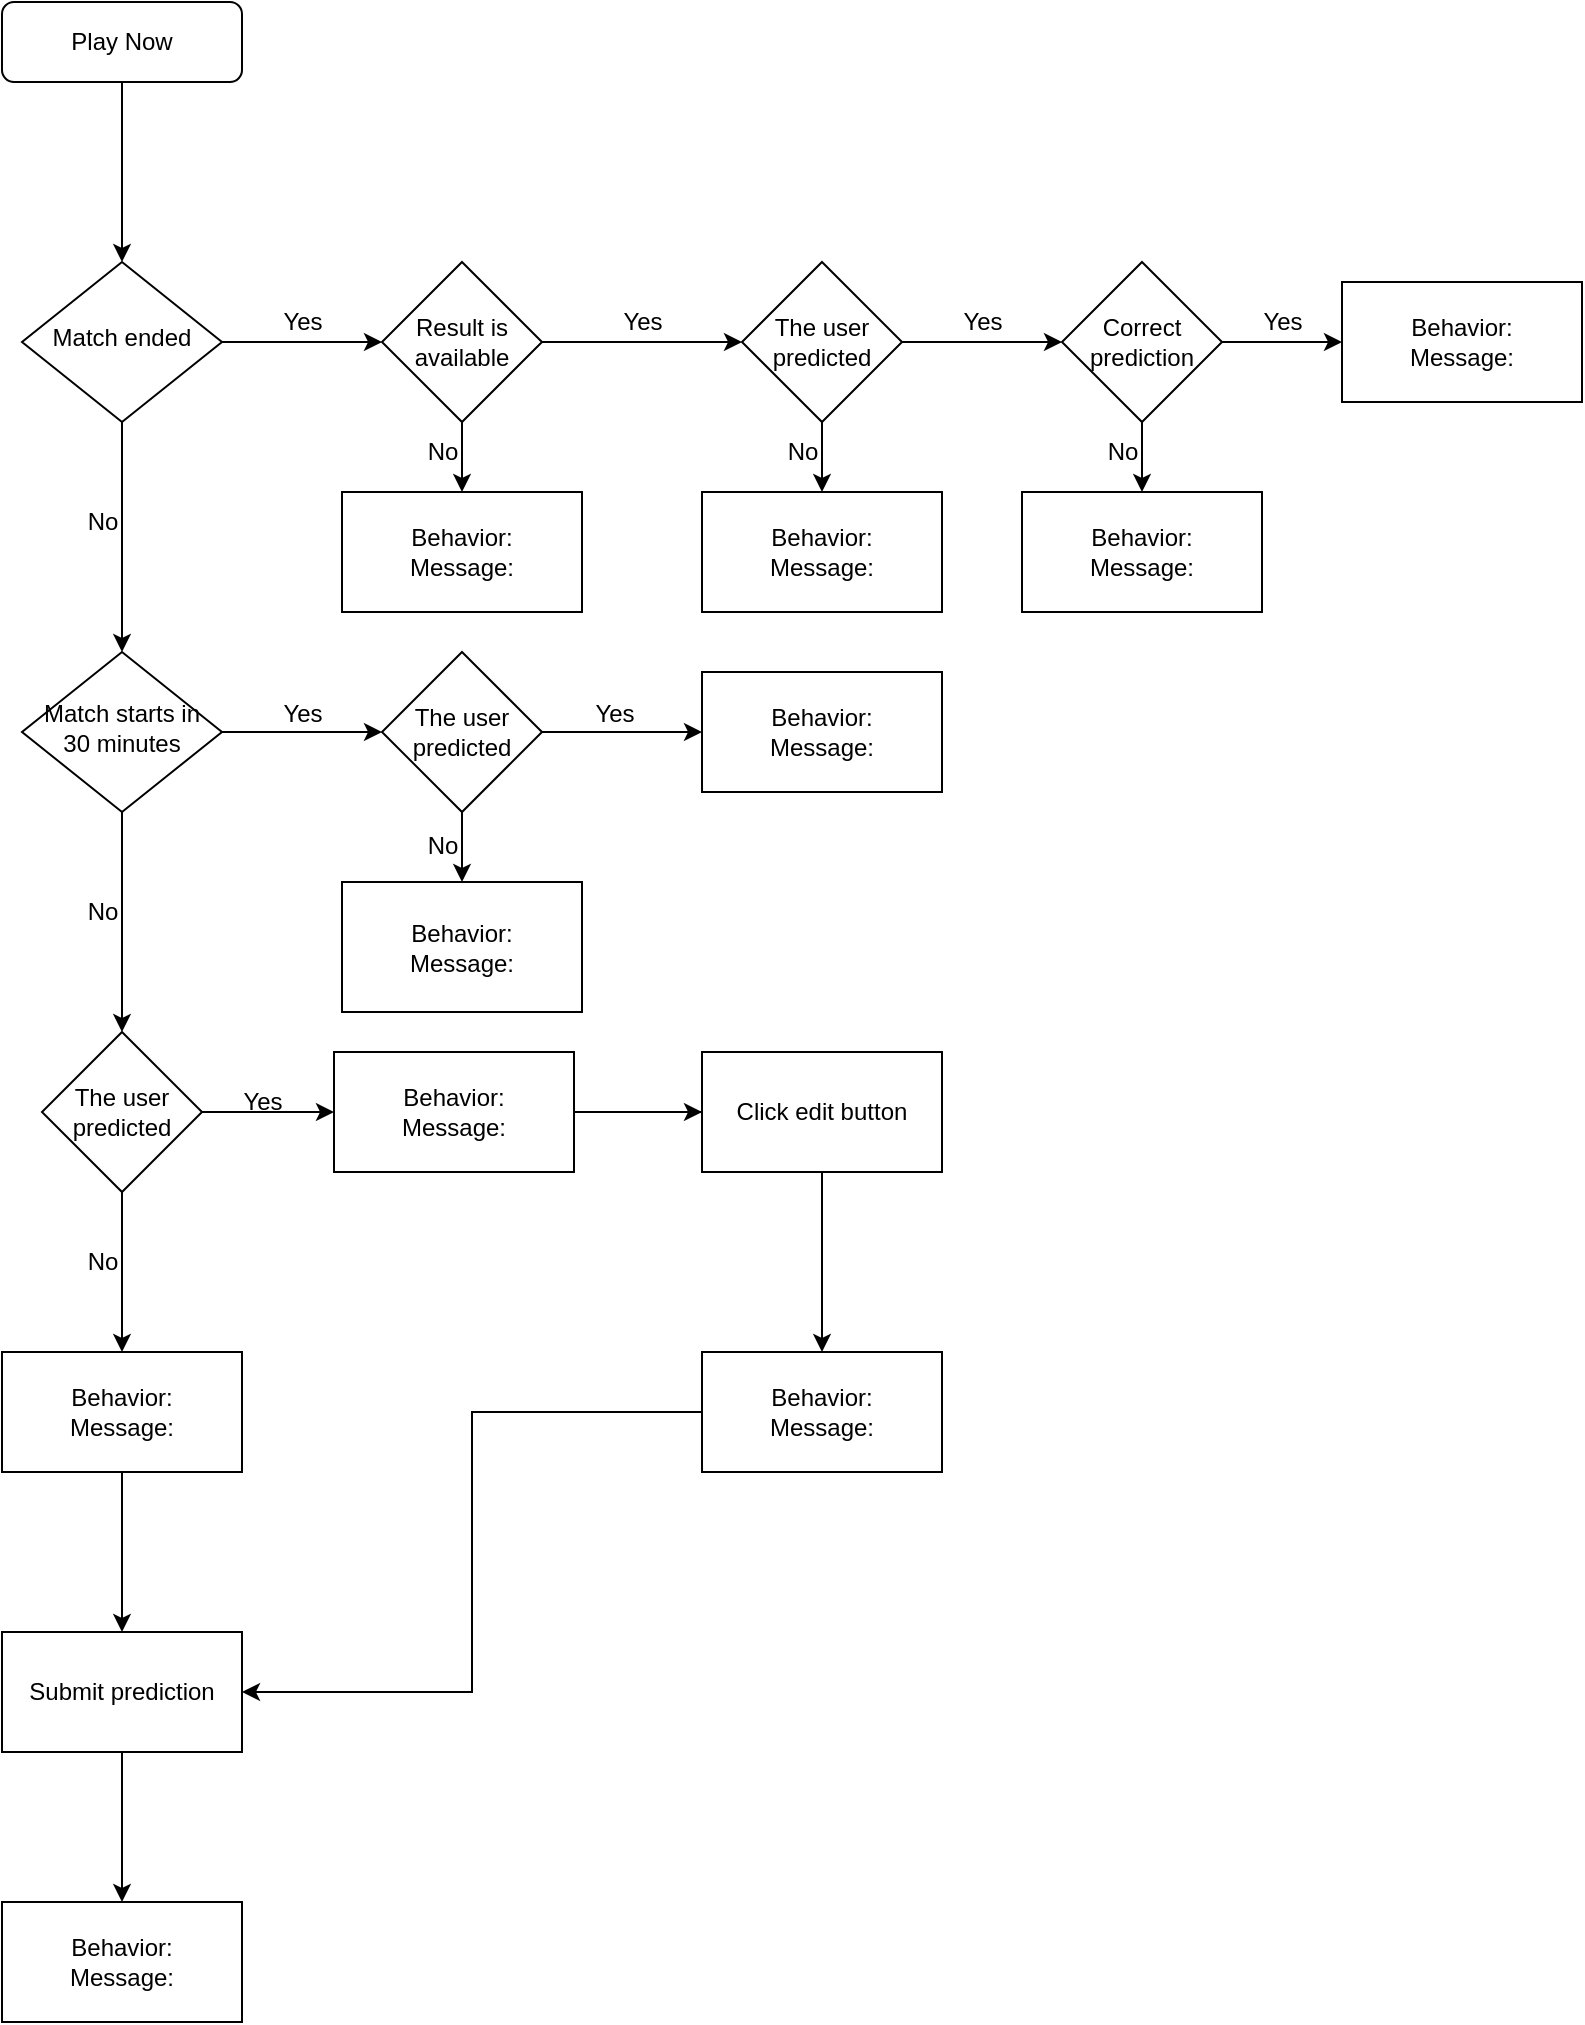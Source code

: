 <mxfile version="20.4.0" type="github">
  <diagram id="C5RBs43oDa-KdzZeNtuy" name="Page-1">
    <mxGraphModel dx="742" dy="499" grid="1" gridSize="10" guides="1" tooltips="1" connect="1" arrows="1" fold="1" page="1" pageScale="1" pageWidth="827" pageHeight="1169" math="0" shadow="0">
      <root>
        <mxCell id="WIyWlLk6GJQsqaUBKTNV-0" />
        <mxCell id="WIyWlLk6GJQsqaUBKTNV-1" parent="WIyWlLk6GJQsqaUBKTNV-0" />
        <mxCell id="KTdyoz5PvURL2kulKBjL-37" value="" style="edgeStyle=orthogonalEdgeStyle;rounded=0;orthogonalLoop=1;jettySize=auto;html=1;" edge="1" parent="WIyWlLk6GJQsqaUBKTNV-1" source="WIyWlLk6GJQsqaUBKTNV-3" target="WIyWlLk6GJQsqaUBKTNV-6">
          <mxGeometry relative="1" as="geometry" />
        </mxCell>
        <mxCell id="WIyWlLk6GJQsqaUBKTNV-3" value="Play Now" style="rounded=1;whiteSpace=wrap;html=1;fontSize=12;glass=0;strokeWidth=1;shadow=0;" parent="WIyWlLk6GJQsqaUBKTNV-1" vertex="1">
          <mxGeometry x="160" y="80" width="120" height="40" as="geometry" />
        </mxCell>
        <mxCell id="KTdyoz5PvURL2kulKBjL-28" value="" style="edgeStyle=orthogonalEdgeStyle;rounded=0;orthogonalLoop=1;jettySize=auto;html=1;" edge="1" parent="WIyWlLk6GJQsqaUBKTNV-1" source="WIyWlLk6GJQsqaUBKTNV-6" target="KTdyoz5PvURL2kulKBjL-2">
          <mxGeometry relative="1" as="geometry" />
        </mxCell>
        <mxCell id="KTdyoz5PvURL2kulKBjL-38" value="" style="edgeStyle=orthogonalEdgeStyle;rounded=0;orthogonalLoop=1;jettySize=auto;html=1;" edge="1" parent="WIyWlLk6GJQsqaUBKTNV-1" source="WIyWlLk6GJQsqaUBKTNV-6" target="WIyWlLk6GJQsqaUBKTNV-10">
          <mxGeometry relative="1" as="geometry" />
        </mxCell>
        <mxCell id="WIyWlLk6GJQsqaUBKTNV-6" value="Match ended" style="rhombus;whiteSpace=wrap;html=1;shadow=0;fontFamily=Helvetica;fontSize=12;align=center;strokeWidth=1;spacing=6;spacingTop=-4;" parent="WIyWlLk6GJQsqaUBKTNV-1" vertex="1">
          <mxGeometry x="170" y="210" width="100" height="80" as="geometry" />
        </mxCell>
        <mxCell id="KTdyoz5PvURL2kulKBjL-40" value="" style="edgeStyle=orthogonalEdgeStyle;rounded=0;orthogonalLoop=1;jettySize=auto;html=1;" edge="1" parent="WIyWlLk6GJQsqaUBKTNV-1" source="WIyWlLk6GJQsqaUBKTNV-10" target="KTdyoz5PvURL2kulKBjL-36">
          <mxGeometry relative="1" as="geometry" />
        </mxCell>
        <mxCell id="KTdyoz5PvURL2kulKBjL-42" value="" style="edgeStyle=orthogonalEdgeStyle;rounded=0;orthogonalLoop=1;jettySize=auto;html=1;" edge="1" parent="WIyWlLk6GJQsqaUBKTNV-1" source="WIyWlLk6GJQsqaUBKTNV-10" target="KTdyoz5PvURL2kulKBjL-27">
          <mxGeometry relative="1" as="geometry" />
        </mxCell>
        <mxCell id="WIyWlLk6GJQsqaUBKTNV-10" value="Match starts in 30 minutes" style="rhombus;whiteSpace=wrap;html=1;shadow=0;fontFamily=Helvetica;fontSize=12;align=center;strokeWidth=1;spacing=6;spacingTop=-4;" parent="WIyWlLk6GJQsqaUBKTNV-1" vertex="1">
          <mxGeometry x="170" y="405" width="100" height="80" as="geometry" />
        </mxCell>
        <mxCell id="KTdyoz5PvURL2kulKBjL-5" value="" style="edgeStyle=orthogonalEdgeStyle;rounded=0;orthogonalLoop=1;jettySize=auto;html=1;entryX=0;entryY=0.5;entryDx=0;entryDy=0;" edge="1" parent="WIyWlLk6GJQsqaUBKTNV-1" source="KTdyoz5PvURL2kulKBjL-2" target="KTdyoz5PvURL2kulKBjL-10">
          <mxGeometry relative="1" as="geometry">
            <mxPoint x="460" y="250" as="targetPoint" />
          </mxGeometry>
        </mxCell>
        <mxCell id="KTdyoz5PvURL2kulKBjL-23" value="" style="edgeStyle=orthogonalEdgeStyle;rounded=0;orthogonalLoop=1;jettySize=auto;html=1;" edge="1" parent="WIyWlLk6GJQsqaUBKTNV-1" source="KTdyoz5PvURL2kulKBjL-2" target="KTdyoz5PvURL2kulKBjL-8">
          <mxGeometry relative="1" as="geometry" />
        </mxCell>
        <mxCell id="KTdyoz5PvURL2kulKBjL-2" value="Result is available" style="rhombus;whiteSpace=wrap;html=1;" vertex="1" parent="WIyWlLk6GJQsqaUBKTNV-1">
          <mxGeometry x="350" y="210" width="80" height="80" as="geometry" />
        </mxCell>
        <mxCell id="KTdyoz5PvURL2kulKBjL-8" value="Behavior:&lt;br&gt;Message:" style="whiteSpace=wrap;html=1;" vertex="1" parent="WIyWlLk6GJQsqaUBKTNV-1">
          <mxGeometry x="330" y="325" width="120" height="60" as="geometry" />
        </mxCell>
        <mxCell id="KTdyoz5PvURL2kulKBjL-16" value="" style="edgeStyle=orthogonalEdgeStyle;rounded=0;orthogonalLoop=1;jettySize=auto;html=1;" edge="1" parent="WIyWlLk6GJQsqaUBKTNV-1" source="KTdyoz5PvURL2kulKBjL-10" target="KTdyoz5PvURL2kulKBjL-15">
          <mxGeometry relative="1" as="geometry" />
        </mxCell>
        <mxCell id="KTdyoz5PvURL2kulKBjL-22" value="" style="edgeStyle=orthogonalEdgeStyle;rounded=0;orthogonalLoop=1;jettySize=auto;html=1;" edge="1" parent="WIyWlLk6GJQsqaUBKTNV-1" source="KTdyoz5PvURL2kulKBjL-10" target="KTdyoz5PvURL2kulKBjL-21">
          <mxGeometry relative="1" as="geometry" />
        </mxCell>
        <mxCell id="KTdyoz5PvURL2kulKBjL-10" value="The user predicted" style="rhombus;whiteSpace=wrap;html=1;" vertex="1" parent="WIyWlLk6GJQsqaUBKTNV-1">
          <mxGeometry x="530" y="210" width="80" height="80" as="geometry" />
        </mxCell>
        <mxCell id="KTdyoz5PvURL2kulKBjL-11" value="No" style="text;html=1;align=center;verticalAlign=middle;resizable=0;points=[];autosize=1;strokeColor=none;fillColor=none;" vertex="1" parent="WIyWlLk6GJQsqaUBKTNV-1">
          <mxGeometry x="360" y="290" width="40" height="30" as="geometry" />
        </mxCell>
        <mxCell id="KTdyoz5PvURL2kulKBjL-12" value="Yes" style="text;html=1;align=center;verticalAlign=middle;resizable=0;points=[];autosize=1;strokeColor=none;fillColor=none;" vertex="1" parent="WIyWlLk6GJQsqaUBKTNV-1">
          <mxGeometry x="460" y="225" width="40" height="30" as="geometry" />
        </mxCell>
        <mxCell id="KTdyoz5PvURL2kulKBjL-18" value="" style="edgeStyle=orthogonalEdgeStyle;rounded=0;orthogonalLoop=1;jettySize=auto;html=1;" edge="1" parent="WIyWlLk6GJQsqaUBKTNV-1" source="KTdyoz5PvURL2kulKBjL-15" target="KTdyoz5PvURL2kulKBjL-17">
          <mxGeometry relative="1" as="geometry" />
        </mxCell>
        <mxCell id="KTdyoz5PvURL2kulKBjL-20" value="" style="edgeStyle=orthogonalEdgeStyle;rounded=0;orthogonalLoop=1;jettySize=auto;html=1;" edge="1" parent="WIyWlLk6GJQsqaUBKTNV-1" source="KTdyoz5PvURL2kulKBjL-15" target="KTdyoz5PvURL2kulKBjL-19">
          <mxGeometry relative="1" as="geometry" />
        </mxCell>
        <mxCell id="KTdyoz5PvURL2kulKBjL-15" value="Correct prediction" style="rhombus;whiteSpace=wrap;html=1;" vertex="1" parent="WIyWlLk6GJQsqaUBKTNV-1">
          <mxGeometry x="690" y="210" width="80" height="80" as="geometry" />
        </mxCell>
        <mxCell id="KTdyoz5PvURL2kulKBjL-17" value="Behavior:&lt;br&gt;Message:" style="whiteSpace=wrap;html=1;" vertex="1" parent="WIyWlLk6GJQsqaUBKTNV-1">
          <mxGeometry x="830" y="220" width="120" height="60" as="geometry" />
        </mxCell>
        <mxCell id="KTdyoz5PvURL2kulKBjL-19" value="Behavior:&lt;br&gt;Message:" style="whiteSpace=wrap;html=1;" vertex="1" parent="WIyWlLk6GJQsqaUBKTNV-1">
          <mxGeometry x="670" y="325" width="120" height="60" as="geometry" />
        </mxCell>
        <mxCell id="KTdyoz5PvURL2kulKBjL-21" value="Behavior:&lt;br&gt;Message:" style="whiteSpace=wrap;html=1;" vertex="1" parent="WIyWlLk6GJQsqaUBKTNV-1">
          <mxGeometry x="510" y="325" width="120" height="60" as="geometry" />
        </mxCell>
        <mxCell id="KTdyoz5PvURL2kulKBjL-24" value="No" style="text;html=1;align=center;verticalAlign=middle;resizable=0;points=[];autosize=1;strokeColor=none;fillColor=none;" vertex="1" parent="WIyWlLk6GJQsqaUBKTNV-1">
          <mxGeometry x="540" y="290" width="40" height="30" as="geometry" />
        </mxCell>
        <mxCell id="KTdyoz5PvURL2kulKBjL-25" value="Yes" style="text;html=1;align=center;verticalAlign=middle;resizable=0;points=[];autosize=1;strokeColor=none;fillColor=none;" vertex="1" parent="WIyWlLk6GJQsqaUBKTNV-1">
          <mxGeometry x="780" y="225" width="40" height="30" as="geometry" />
        </mxCell>
        <mxCell id="KTdyoz5PvURL2kulKBjL-26" value="No" style="text;html=1;align=center;verticalAlign=middle;resizable=0;points=[];autosize=1;strokeColor=none;fillColor=none;" vertex="1" parent="WIyWlLk6GJQsqaUBKTNV-1">
          <mxGeometry x="700" y="290" width="40" height="30" as="geometry" />
        </mxCell>
        <mxCell id="KTdyoz5PvURL2kulKBjL-31" value="" style="edgeStyle=orthogonalEdgeStyle;rounded=0;orthogonalLoop=1;jettySize=auto;html=1;" edge="1" parent="WIyWlLk6GJQsqaUBKTNV-1" source="KTdyoz5PvURL2kulKBjL-27" target="KTdyoz5PvURL2kulKBjL-30">
          <mxGeometry relative="1" as="geometry" />
        </mxCell>
        <mxCell id="KTdyoz5PvURL2kulKBjL-33" value="" style="edgeStyle=orthogonalEdgeStyle;rounded=0;orthogonalLoop=1;jettySize=auto;html=1;" edge="1" parent="WIyWlLk6GJQsqaUBKTNV-1" source="KTdyoz5PvURL2kulKBjL-27" target="KTdyoz5PvURL2kulKBjL-32">
          <mxGeometry relative="1" as="geometry" />
        </mxCell>
        <mxCell id="KTdyoz5PvURL2kulKBjL-27" value="The user predicted" style="rhombus;whiteSpace=wrap;html=1;" vertex="1" parent="WIyWlLk6GJQsqaUBKTNV-1">
          <mxGeometry x="350" y="405" width="80" height="80" as="geometry" />
        </mxCell>
        <mxCell id="KTdyoz5PvURL2kulKBjL-29" value="Yes" style="text;html=1;align=center;verticalAlign=middle;resizable=0;points=[];autosize=1;strokeColor=none;fillColor=none;" vertex="1" parent="WIyWlLk6GJQsqaUBKTNV-1">
          <mxGeometry x="290" y="225" width="40" height="30" as="geometry" />
        </mxCell>
        <mxCell id="KTdyoz5PvURL2kulKBjL-30" value="&lt;div&gt;Behavior:&lt;/div&gt;&lt;div&gt;Message:&lt;/div&gt;" style="whiteSpace=wrap;html=1;" vertex="1" parent="WIyWlLk6GJQsqaUBKTNV-1">
          <mxGeometry x="510" y="415" width="120" height="60" as="geometry" />
        </mxCell>
        <mxCell id="KTdyoz5PvURL2kulKBjL-32" value="&lt;div&gt;Behavior:&lt;/div&gt;&lt;div&gt;Message:&lt;/div&gt;" style="whiteSpace=wrap;html=1;" vertex="1" parent="WIyWlLk6GJQsqaUBKTNV-1">
          <mxGeometry x="330" y="520" width="120" height="65" as="geometry" />
        </mxCell>
        <mxCell id="KTdyoz5PvURL2kulKBjL-34" value="Yes" style="text;html=1;align=center;verticalAlign=middle;resizable=0;points=[];autosize=1;strokeColor=none;fillColor=none;" vertex="1" parent="WIyWlLk6GJQsqaUBKTNV-1">
          <mxGeometry x="446" y="421" width="40" height="30" as="geometry" />
        </mxCell>
        <mxCell id="KTdyoz5PvURL2kulKBjL-35" value="No" style="text;html=1;align=center;verticalAlign=middle;resizable=0;points=[];autosize=1;strokeColor=none;fillColor=none;" vertex="1" parent="WIyWlLk6GJQsqaUBKTNV-1">
          <mxGeometry x="360" y="487" width="40" height="30" as="geometry" />
        </mxCell>
        <mxCell id="KTdyoz5PvURL2kulKBjL-45" value="" style="edgeStyle=orthogonalEdgeStyle;rounded=0;orthogonalLoop=1;jettySize=auto;html=1;" edge="1" parent="WIyWlLk6GJQsqaUBKTNV-1" source="KTdyoz5PvURL2kulKBjL-36" target="KTdyoz5PvURL2kulKBjL-44">
          <mxGeometry relative="1" as="geometry" />
        </mxCell>
        <mxCell id="KTdyoz5PvURL2kulKBjL-49" value="" style="edgeStyle=orthogonalEdgeStyle;rounded=0;orthogonalLoop=1;jettySize=auto;html=1;" edge="1" parent="WIyWlLk6GJQsqaUBKTNV-1" source="KTdyoz5PvURL2kulKBjL-36" target="KTdyoz5PvURL2kulKBjL-48">
          <mxGeometry relative="1" as="geometry" />
        </mxCell>
        <mxCell id="KTdyoz5PvURL2kulKBjL-36" value="The user predicted" style="rhombus;whiteSpace=wrap;html=1;" vertex="1" parent="WIyWlLk6GJQsqaUBKTNV-1">
          <mxGeometry x="180" y="595" width="80" height="80" as="geometry" />
        </mxCell>
        <mxCell id="KTdyoz5PvURL2kulKBjL-39" value="No" style="text;html=1;align=center;verticalAlign=middle;resizable=0;points=[];autosize=1;strokeColor=none;fillColor=none;" vertex="1" parent="WIyWlLk6GJQsqaUBKTNV-1">
          <mxGeometry x="190" y="325" width="40" height="30" as="geometry" />
        </mxCell>
        <mxCell id="KTdyoz5PvURL2kulKBjL-41" value="No" style="text;html=1;align=center;verticalAlign=middle;resizable=0;points=[];autosize=1;strokeColor=none;fillColor=none;" vertex="1" parent="WIyWlLk6GJQsqaUBKTNV-1">
          <mxGeometry x="190" y="520" width="40" height="30" as="geometry" />
        </mxCell>
        <mxCell id="KTdyoz5PvURL2kulKBjL-43" value="Yes" style="text;html=1;align=center;verticalAlign=middle;resizable=0;points=[];autosize=1;strokeColor=none;fillColor=none;" vertex="1" parent="WIyWlLk6GJQsqaUBKTNV-1">
          <mxGeometry x="290" y="421" width="40" height="30" as="geometry" />
        </mxCell>
        <mxCell id="KTdyoz5PvURL2kulKBjL-57" value="" style="edgeStyle=orthogonalEdgeStyle;rounded=0;orthogonalLoop=1;jettySize=auto;html=1;" edge="1" parent="WIyWlLk6GJQsqaUBKTNV-1" source="KTdyoz5PvURL2kulKBjL-44" target="KTdyoz5PvURL2kulKBjL-56">
          <mxGeometry relative="1" as="geometry" />
        </mxCell>
        <mxCell id="KTdyoz5PvURL2kulKBjL-44" value="&lt;div&gt;Behavior:&lt;/div&gt;&lt;div&gt;Message:&lt;/div&gt;" style="whiteSpace=wrap;html=1;" vertex="1" parent="WIyWlLk6GJQsqaUBKTNV-1">
          <mxGeometry x="160" y="755" width="120" height="60" as="geometry" />
        </mxCell>
        <mxCell id="KTdyoz5PvURL2kulKBjL-46" value="No" style="text;html=1;align=center;verticalAlign=middle;resizable=0;points=[];autosize=1;strokeColor=none;fillColor=none;" vertex="1" parent="WIyWlLk6GJQsqaUBKTNV-1">
          <mxGeometry x="190" y="695" width="40" height="30" as="geometry" />
        </mxCell>
        <mxCell id="KTdyoz5PvURL2kulKBjL-52" value="" style="edgeStyle=orthogonalEdgeStyle;rounded=0;orthogonalLoop=1;jettySize=auto;html=1;" edge="1" parent="WIyWlLk6GJQsqaUBKTNV-1" source="KTdyoz5PvURL2kulKBjL-48">
          <mxGeometry relative="1" as="geometry">
            <mxPoint x="530" y="635" as="targetPoint" />
          </mxGeometry>
        </mxCell>
        <mxCell id="KTdyoz5PvURL2kulKBjL-69" value="" style="edgeStyle=orthogonalEdgeStyle;rounded=0;orthogonalLoop=1;jettySize=auto;html=1;" edge="1" parent="WIyWlLk6GJQsqaUBKTNV-1" source="KTdyoz5PvURL2kulKBjL-48" target="KTdyoz5PvURL2kulKBjL-68">
          <mxGeometry relative="1" as="geometry" />
        </mxCell>
        <mxCell id="KTdyoz5PvURL2kulKBjL-48" value="&lt;div&gt;Behavior:&lt;/div&gt;&lt;div&gt;Message:&lt;/div&gt;" style="whiteSpace=wrap;html=1;" vertex="1" parent="WIyWlLk6GJQsqaUBKTNV-1">
          <mxGeometry x="326" y="605" width="120" height="60" as="geometry" />
        </mxCell>
        <mxCell id="KTdyoz5PvURL2kulKBjL-50" value="Yes" style="text;html=1;align=center;verticalAlign=middle;resizable=0;points=[];autosize=1;strokeColor=none;fillColor=none;" vertex="1" parent="WIyWlLk6GJQsqaUBKTNV-1">
          <mxGeometry x="270" y="615" width="40" height="30" as="geometry" />
        </mxCell>
        <mxCell id="KTdyoz5PvURL2kulKBjL-65" value="" style="edgeStyle=orthogonalEdgeStyle;rounded=0;orthogonalLoop=1;jettySize=auto;html=1;" edge="1" parent="WIyWlLk6GJQsqaUBKTNV-1" source="KTdyoz5PvURL2kulKBjL-56" target="KTdyoz5PvURL2kulKBjL-64">
          <mxGeometry relative="1" as="geometry" />
        </mxCell>
        <mxCell id="KTdyoz5PvURL2kulKBjL-56" value="Submit prediction" style="whiteSpace=wrap;html=1;" vertex="1" parent="WIyWlLk6GJQsqaUBKTNV-1">
          <mxGeometry x="160" y="895" width="120" height="60" as="geometry" />
        </mxCell>
        <mxCell id="KTdyoz5PvURL2kulKBjL-61" style="edgeStyle=orthogonalEdgeStyle;rounded=0;orthogonalLoop=1;jettySize=auto;html=1;entryX=1;entryY=0.5;entryDx=0;entryDy=0;" edge="1" parent="WIyWlLk6GJQsqaUBKTNV-1" source="KTdyoz5PvURL2kulKBjL-58" target="KTdyoz5PvURL2kulKBjL-56">
          <mxGeometry relative="1" as="geometry" />
        </mxCell>
        <mxCell id="KTdyoz5PvURL2kulKBjL-58" value="&lt;div&gt;Behavior:&lt;/div&gt;&lt;div&gt;Message:&lt;/div&gt;" style="whiteSpace=wrap;html=1;" vertex="1" parent="WIyWlLk6GJQsqaUBKTNV-1">
          <mxGeometry x="510" y="755" width="120" height="60" as="geometry" />
        </mxCell>
        <mxCell id="KTdyoz5PvURL2kulKBjL-64" value="&lt;div&gt;Behavior:&lt;/div&gt;&lt;div&gt;Message:&lt;/div&gt;" style="whiteSpace=wrap;html=1;" vertex="1" parent="WIyWlLk6GJQsqaUBKTNV-1">
          <mxGeometry x="160" y="1030" width="120" height="60" as="geometry" />
        </mxCell>
        <mxCell id="KTdyoz5PvURL2kulKBjL-66" value="Yes" style="text;html=1;align=center;verticalAlign=middle;resizable=0;points=[];autosize=1;strokeColor=none;fillColor=none;" vertex="1" parent="WIyWlLk6GJQsqaUBKTNV-1">
          <mxGeometry x="630" y="225" width="40" height="30" as="geometry" />
        </mxCell>
        <mxCell id="KTdyoz5PvURL2kulKBjL-70" value="" style="edgeStyle=orthogonalEdgeStyle;rounded=0;orthogonalLoop=1;jettySize=auto;html=1;" edge="1" parent="WIyWlLk6GJQsqaUBKTNV-1" source="KTdyoz5PvURL2kulKBjL-68" target="KTdyoz5PvURL2kulKBjL-58">
          <mxGeometry relative="1" as="geometry" />
        </mxCell>
        <mxCell id="KTdyoz5PvURL2kulKBjL-68" value="Click edit button" style="whiteSpace=wrap;html=1;" vertex="1" parent="WIyWlLk6GJQsqaUBKTNV-1">
          <mxGeometry x="510" y="605" width="120" height="60" as="geometry" />
        </mxCell>
      </root>
    </mxGraphModel>
  </diagram>
</mxfile>
